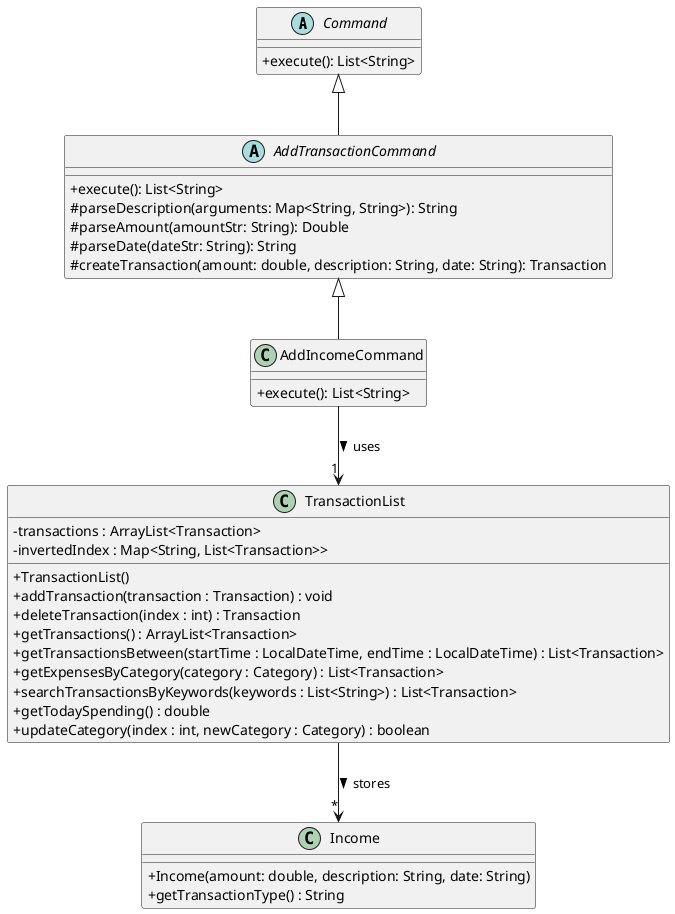 @startuml
skinparam classAttributeIconSize 0
abstract class Command {
    + execute(): List<String>
}

abstract class AddTransactionCommand {

    + execute(): List<String>
    # parseDescription(arguments: Map<String, String>): String
    # parseAmount(amountStr: String): Double
    # parseDate(dateStr: String): String
    # createTransaction(amount: double, description: String, date: String): Transaction
}

class AddIncomeCommand {
    + execute(): List<String>
}

class TransactionList {
    - transactions : ArrayList<Transaction>
    - invertedIndex : Map<String, List<Transaction>>

    + TransactionList()
    + addTransaction(transaction : Transaction) : void
    + deleteTransaction(index : int) : Transaction
    + getTransactions() : ArrayList<Transaction>
    + getTransactionsBetween(startTime : LocalDateTime, endTime : LocalDateTime) : List<Transaction>
    + getExpensesByCategory(category : Category) : List<Transaction>
    + searchTransactionsByKeywords(keywords : List<String>) : List<Transaction>
    + getTodaySpending() : double
    + updateCategory(index : int, newCategory : Category) : boolean
}

class Income {
    + Income(amount: double, description: String, date: String)
    + getTransactionType() : String
}

AddTransactionCommand <|-- AddIncomeCommand
Command <|-- AddTransactionCommand
AddIncomeCommand --> "1" TransactionList : uses >
TransactionList --> "*" Income : stores >
@enduml

@startuml
participant "User" as User
activate User

participant "AddIncomeCommand" as AddIncomeCmd
User -> AddIncomeCmd: execute()
activate AddIncomeCmd

alt Invalid arguments
    AddIncomeCmd --> User: "Error: Missing or invalid arguments"
else Valid arguments
    participant "Income" as IncomeClass
    AddIncomeCmd -> IncomeClass: createTransaction(amount, description, date)
    activate IncomeClass
    IncomeClass --> AddIncomeCmd: Income instance
    deactivate IncomeClass

    participant "TransactionList" as TransList
    AddIncomeCmd -> TransList: addTransaction(Income)
    activate TransList
    TransList --> AddIncomeCmd: success
    deactivate TransList

    participant "Storage" as Storage
    AddIncomeCmd -> Storage: saveTransaction(TransactionList.getTransactions())
    activate Storage
    Storage --> AddIncomeCmd: confirmation
    deactivate Storage

    AddIncomeCmd --> User: "Income added successfully!"
end
deactivate AddIncomeCmd
@enduml